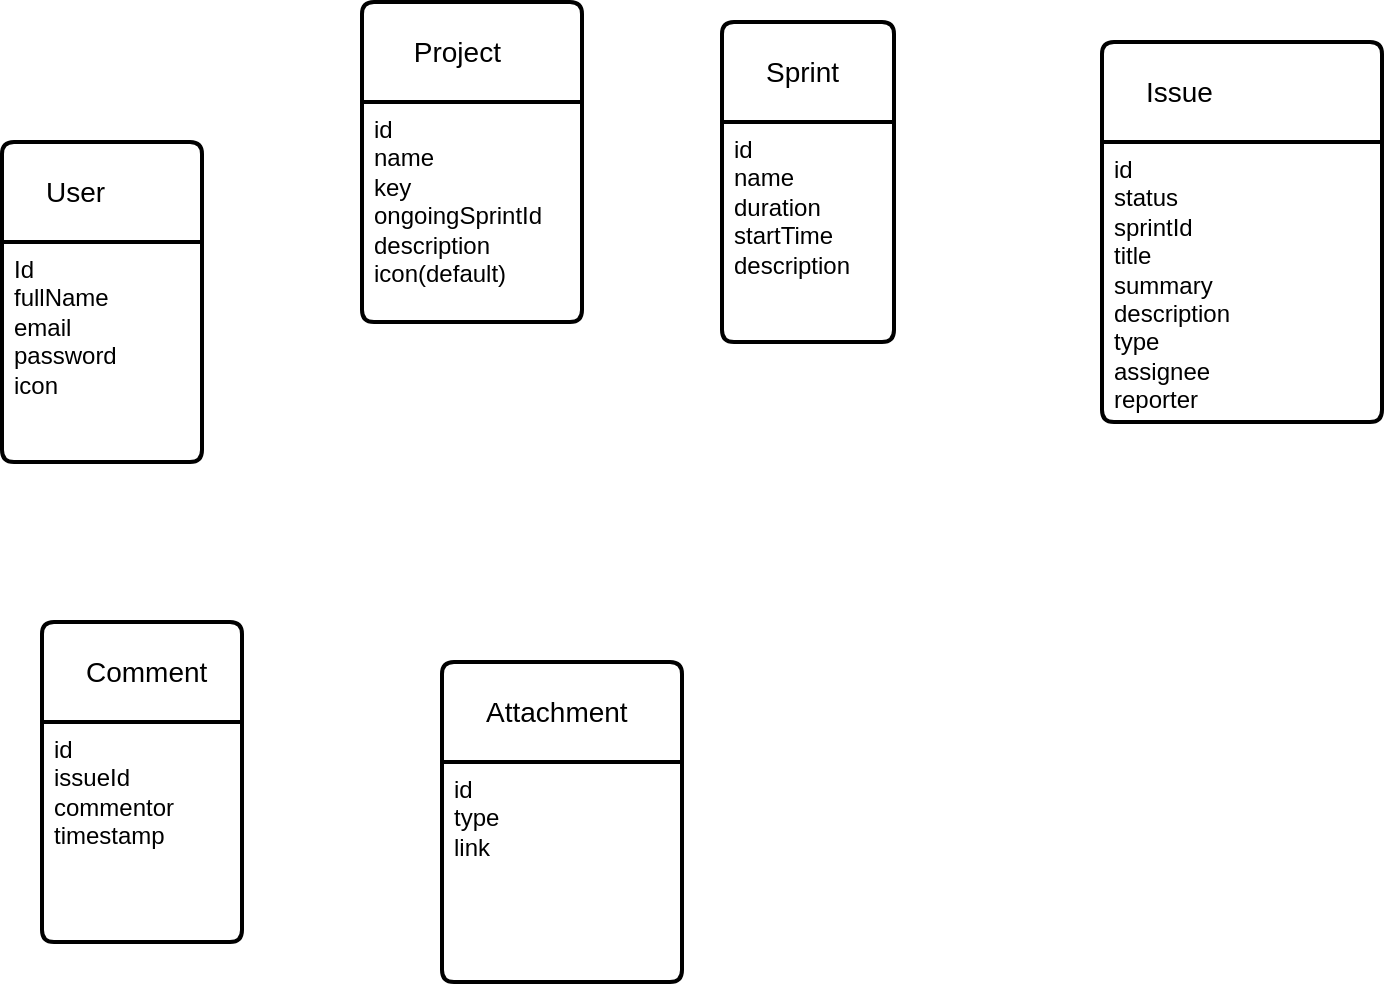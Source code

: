 <mxfile version="21.2.9" type="github">
  <diagram name="Page-1" id="hYXTnanG5P5eI5aRu3JL">
    <mxGraphModel dx="1050" dy="581" grid="1" gridSize="10" guides="1" tooltips="1" connect="1" arrows="1" fold="1" page="1" pageScale="1" pageWidth="827" pageHeight="1169" math="0" shadow="0">
      <root>
        <mxCell id="0" />
        <mxCell id="1" parent="0" />
        <mxCell id="0CcHJ5xWRyJ15fwOYRmY-2" value="User" style="swimlane;childLayout=stackLayout;horizontal=1;startSize=50;horizontalStack=0;rounded=1;fontSize=14;fontStyle=0;strokeWidth=2;resizeParent=0;resizeLast=1;shadow=0;dashed=0;align=left;arcSize=4;whiteSpace=wrap;html=1;spacing=22;" vertex="1" parent="1">
          <mxGeometry x="60" y="110" width="100" height="160" as="geometry" />
        </mxCell>
        <mxCell id="0CcHJ5xWRyJ15fwOYRmY-3" value="&lt;font style=&quot;font-size: 12px;&quot;&gt;Id&lt;br&gt;fullName&lt;/font&gt;&lt;div&gt;&lt;font style=&quot;font-size: 12px;&quot;&gt;email&lt;/font&gt;&lt;/div&gt;&lt;div&gt;&lt;font style=&quot;font-size: 12px;&quot;&gt;password&lt;/font&gt;&lt;/div&gt;&lt;div&gt;&lt;font style=&quot;font-size: 12px;&quot;&gt;icon&lt;/font&gt;&lt;/div&gt;" style="align=left;strokeColor=none;fillColor=none;spacingLeft=4;fontSize=12;verticalAlign=top;resizable=0;rotatable=0;part=1;html=1;" vertex="1" parent="0CcHJ5xWRyJ15fwOYRmY-2">
          <mxGeometry y="50" width="100" height="110" as="geometry" />
        </mxCell>
        <mxCell id="DwZ5_GJJqSC1Awh1ZbFu-1" value="&lt;span id=&quot;docs-internal-guid-b362fcdb-7fff-917d-6e88-48ba830d9adc&quot;&gt;&amp;nbsp;Project&lt;/span&gt;" style="swimlane;childLayout=stackLayout;horizontal=1;startSize=50;horizontalStack=0;rounded=1;fontSize=14;fontStyle=0;strokeWidth=2;resizeParent=0;resizeLast=1;shadow=0;dashed=0;align=left;arcSize=4;whiteSpace=wrap;html=1;spacing=22;" vertex="1" parent="1">
          <mxGeometry x="240" y="40" width="110" height="160" as="geometry" />
        </mxCell>
        <mxCell id="DwZ5_GJJqSC1Awh1ZbFu-2" value="&lt;span style=&quot;background-color: initial;&quot;&gt;id&lt;br&gt;name&lt;br&gt;key&lt;br&gt;&lt;/span&gt;&lt;div&gt;ongoingSprintId&lt;/div&gt;&lt;div&gt;description&lt;/div&gt;&lt;div&gt;icon(default)&lt;/div&gt;&lt;div&gt;&lt;br&gt;&lt;/div&gt;" style="align=left;strokeColor=none;fillColor=none;spacingLeft=4;fontSize=12;verticalAlign=top;resizable=0;rotatable=0;part=1;html=1;" vertex="1" parent="DwZ5_GJJqSC1Awh1ZbFu-1">
          <mxGeometry y="50" width="110" height="110" as="geometry" />
        </mxCell>
        <mxCell id="DwZ5_GJJqSC1Awh1ZbFu-4" value="&lt;span id=&quot;docs-internal-guid-b362fcdb-7fff-917d-6e88-48ba830d9adc&quot;&gt;Sprint&lt;/span&gt;" style="swimlane;childLayout=stackLayout;horizontal=1;startSize=50;horizontalStack=0;rounded=1;fontSize=14;fontStyle=0;strokeWidth=2;resizeParent=0;resizeLast=1;shadow=0;dashed=0;align=left;arcSize=4;whiteSpace=wrap;html=1;spacing=22;" vertex="1" parent="1">
          <mxGeometry x="420" y="50" width="86" height="160" as="geometry" />
        </mxCell>
        <mxCell id="DwZ5_GJJqSC1Awh1ZbFu-5" value="&lt;span style=&quot;background-color: initial;&quot;&gt;id&lt;br&gt;name&lt;br&gt;&lt;/span&gt;&lt;span style=&quot;background-color: initial;&quot;&gt;duration&lt;br&gt;&lt;/span&gt;&lt;span style=&quot;background-color: initial;&quot;&gt;startTime &lt;br&gt;description&lt;br&gt;&lt;/span&gt;&lt;div&gt;&lt;br&gt;&lt;/div&gt;" style="align=left;strokeColor=none;fillColor=none;spacingLeft=4;fontSize=12;verticalAlign=top;resizable=0;rotatable=0;part=1;html=1;" vertex="1" parent="DwZ5_GJJqSC1Awh1ZbFu-4">
          <mxGeometry y="50" width="86" height="110" as="geometry" />
        </mxCell>
        <mxCell id="0CcHJ5xWRyJ15fwOYRmY-7" value="Comment" style="swimlane;childLayout=stackLayout;horizontal=1;startSize=50;horizontalStack=0;rounded=1;fontSize=14;fontStyle=0;strokeWidth=2;resizeParent=0;resizeLast=1;shadow=0;dashed=0;align=left;arcSize=4;whiteSpace=wrap;html=1;spacing=22;" vertex="1" parent="1">
          <mxGeometry x="80" y="350" width="100" height="160" as="geometry" />
        </mxCell>
        <mxCell id="0CcHJ5xWRyJ15fwOYRmY-8" value="&lt;div&gt;id&lt;/div&gt;&lt;div&gt;issueId&lt;/div&gt;&lt;div&gt;commentor&lt;/div&gt;&lt;div&gt;timestamp&lt;/div&gt;" style="align=left;strokeColor=none;fillColor=none;spacingLeft=4;fontSize=12;verticalAlign=top;resizable=0;rotatable=0;part=1;html=1;" vertex="1" parent="0CcHJ5xWRyJ15fwOYRmY-7">
          <mxGeometry y="50" width="100" height="110" as="geometry" />
        </mxCell>
        <mxCell id="0CcHJ5xWRyJ15fwOYRmY-11" value="&lt;span id=&quot;docs-internal-guid-b362fcdb-7fff-917d-6e88-48ba830d9adc&quot;&gt;Issue&lt;/span&gt;" style="swimlane;childLayout=stackLayout;horizontal=1;startSize=50;horizontalStack=0;rounded=1;fontSize=14;fontStyle=0;strokeWidth=2;resizeParent=0;resizeLast=1;shadow=0;dashed=0;align=left;arcSize=4;whiteSpace=wrap;html=1;spacing=22;" vertex="1" parent="1">
          <mxGeometry x="610" y="60" width="140" height="190" as="geometry" />
        </mxCell>
        <mxCell id="0CcHJ5xWRyJ15fwOYRmY-12" value="&lt;div&gt;id&lt;/div&gt;&lt;div&gt;status&lt;/div&gt;&lt;div&gt;sprintId&lt;/div&gt;&lt;div&gt;title&lt;/div&gt;&lt;div&gt;summary&lt;/div&gt;&lt;div&gt;description&lt;/div&gt;&lt;div&gt;type&lt;/div&gt;&lt;div&gt;assignee&lt;/div&gt;&lt;div&gt;reporter&lt;/div&gt;" style="align=left;strokeColor=none;fillColor=none;spacingLeft=4;fontSize=12;verticalAlign=top;resizable=0;rotatable=0;part=1;html=1;" vertex="1" parent="0CcHJ5xWRyJ15fwOYRmY-11">
          <mxGeometry y="50" width="140" height="140" as="geometry" />
        </mxCell>
        <mxCell id="0CcHJ5xWRyJ15fwOYRmY-13" value="Attachment" style="swimlane;childLayout=stackLayout;horizontal=1;startSize=50;horizontalStack=0;rounded=1;fontSize=14;fontStyle=0;strokeWidth=2;resizeParent=0;resizeLast=1;shadow=0;dashed=0;align=left;arcSize=4;whiteSpace=wrap;html=1;spacing=22;" vertex="1" parent="1">
          <mxGeometry x="280" y="370" width="120" height="160" as="geometry" />
        </mxCell>
        <mxCell id="0CcHJ5xWRyJ15fwOYRmY-14" value="&lt;div&gt;id&lt;/div&gt;&lt;div&gt;type&lt;/div&gt;&lt;div&gt;link&lt;/div&gt;" style="align=left;strokeColor=none;fillColor=none;spacingLeft=4;fontSize=12;verticalAlign=top;resizable=0;rotatable=0;part=1;html=1;" vertex="1" parent="0CcHJ5xWRyJ15fwOYRmY-13">
          <mxGeometry y="50" width="120" height="110" as="geometry" />
        </mxCell>
      </root>
    </mxGraphModel>
  </diagram>
</mxfile>
